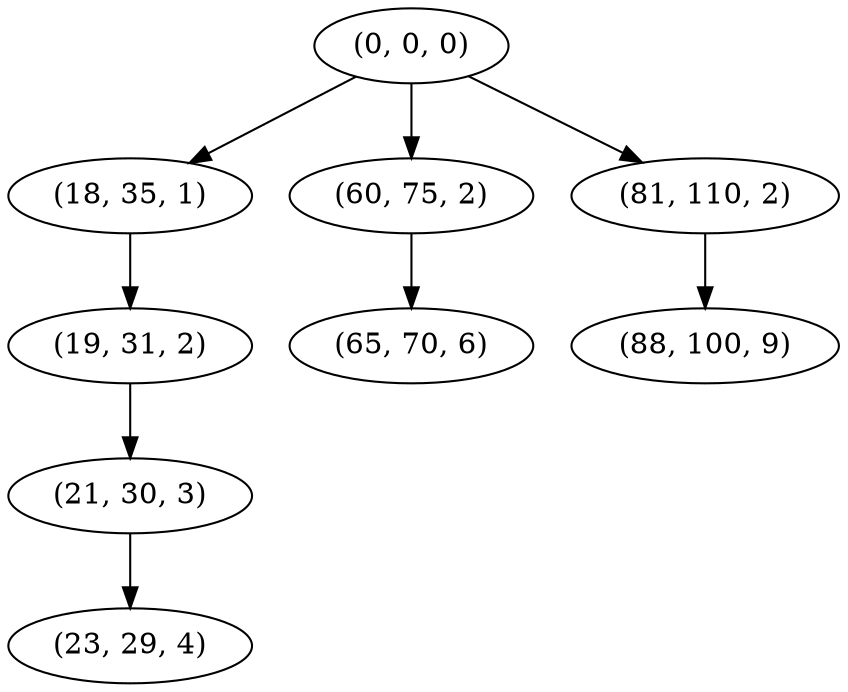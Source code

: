digraph tree {
    "(0, 0, 0)";
    "(18, 35, 1)";
    "(19, 31, 2)";
    "(21, 30, 3)";
    "(23, 29, 4)";
    "(60, 75, 2)";
    "(65, 70, 6)";
    "(81, 110, 2)";
    "(88, 100, 9)";
    "(0, 0, 0)" -> "(18, 35, 1)";
    "(0, 0, 0)" -> "(60, 75, 2)";
    "(0, 0, 0)" -> "(81, 110, 2)";
    "(18, 35, 1)" -> "(19, 31, 2)";
    "(19, 31, 2)" -> "(21, 30, 3)";
    "(21, 30, 3)" -> "(23, 29, 4)";
    "(60, 75, 2)" -> "(65, 70, 6)";
    "(81, 110, 2)" -> "(88, 100, 9)";
}
